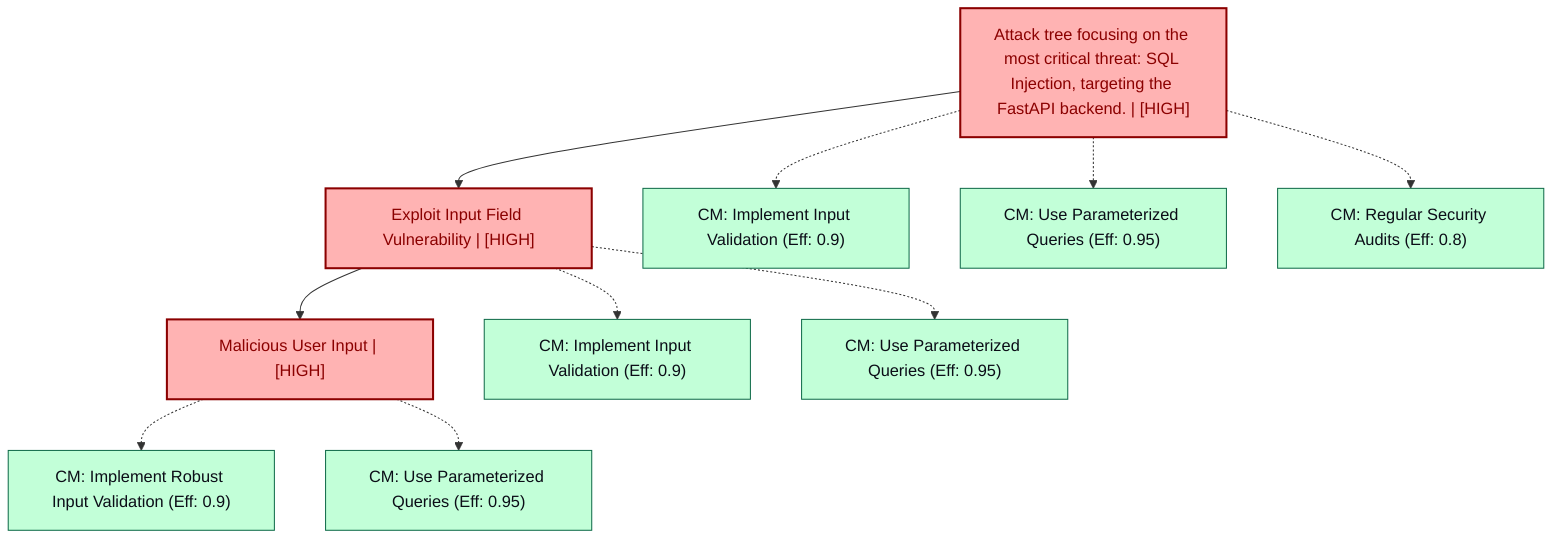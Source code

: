 graph TB
  a8f2d3e4-b5c6-4789-a123-456789abcdef["Attack tree focusing on the most critical threat: SQL Injection, targeting the FastAPI backend. | [HIGH]"]:::highRisk
  node_12345678-9abc-4def-8765-43210fedcba["Exploit Input Field Vulnerability | [HIGH]"]:::highRisk
  fedcba98-7654-3210-fedc-ba9876543210["Malicious User Input | [HIGH]"]:::highRisk
  fedcba98-7654-3210-fedc-ba9876543210_cm_0["CM: Implement Robust Input Validation (Eff: 0.9)"]:::countermeasure
  fedcba98-7654-3210-fedc-ba9876543210_cm_1["CM: Use Parameterized Queries (Eff: 0.95)"]:::countermeasure
  node_12345678-9abc-4def-8765-43210fedcba_cm_0["CM: Implement Input Validation (Eff: 0.9)"]:::countermeasure
  node_12345678-9abc-4def-8765-43210fedcba_cm_1["CM: Use Parameterized Queries (Eff: 0.95)"]:::countermeasure
  a8f2d3e4-b5c6-4789-a123-456789abcdef_cm_0["CM: Implement Input Validation (Eff: 0.9)"]:::countermeasure
  a8f2d3e4-b5c6-4789-a123-456789abcdef_cm_1["CM: Use Parameterized Queries (Eff: 0.95)"]:::countermeasure
  a8f2d3e4-b5c6-4789-a123-456789abcdef_cm_2["CM: Regular Security Audits (Eff: 0.8)"]:::countermeasure

  a8f2d3e4-b5c6-4789-a123-456789abcdef --> node_12345678-9abc-4def-8765-43210fedcba
  node_12345678-9abc-4def-8765-43210fedcba --> fedcba98-7654-3210-fedc-ba9876543210
  fedcba98-7654-3210-fedc-ba9876543210 -.-> fedcba98-7654-3210-fedc-ba9876543210_cm_0
  fedcba98-7654-3210-fedc-ba9876543210 -.-> fedcba98-7654-3210-fedc-ba9876543210_cm_1
  node_12345678-9abc-4def-8765-43210fedcba -.-> node_12345678-9abc-4def-8765-43210fedcba_cm_0
  node_12345678-9abc-4def-8765-43210fedcba -.-> node_12345678-9abc-4def-8765-43210fedcba_cm_1
  a8f2d3e4-b5c6-4789-a123-456789abcdef -.-> a8f2d3e4-b5c6-4789-a123-456789abcdef_cm_0
  a8f2d3e4-b5c6-4789-a123-456789abcdef -.-> a8f2d3e4-b5c6-4789-a123-456789abcdef_cm_1
  a8f2d3e4-b5c6-4789-a123-456789abcdef -.-> a8f2d3e4-b5c6-4789-a123-456789abcdef_cm_2

  classDef andNode fill:#FFB3B3,stroke:#8B0000,stroke-width:2px,color:#0B0D17
  classDef orNode fill:#C2FFD8,stroke:#106B49,stroke-width:2px,color:#0B0D17
  classDef leafNode fill:#73d1ff,stroke:#29ABE2,stroke-width:2px,color:#0B0D17
  classDef highRisk fill:#FFB3B3,color:#8B0000,stroke:#8B0000,stroke-width:2px
  classDef mediumRisk fill:#FFF200,stroke:#7A6300,stroke-width:1px,color:#0B0D17
  classDef lowRisk fill:#FFF2B3,stroke:#FFF2B3,stroke-width:1px,color:#0B0D17
  classDef countermeasure fill:#C2FFD8,stroke:#106B49,stroke-width:1px,color:#0B0D17
  classDef reference fill:#ffa1ad,stroke:#A259FF,stroke-width:1px,stroke-dasharray:3 3,color:#0B0D17
  classDef mitreNode stroke-dasharray:5 5
  classDef note fill:#ffffcc,stroke:#ffcc00,stroke-width:2px,stroke-dasharray:5 5